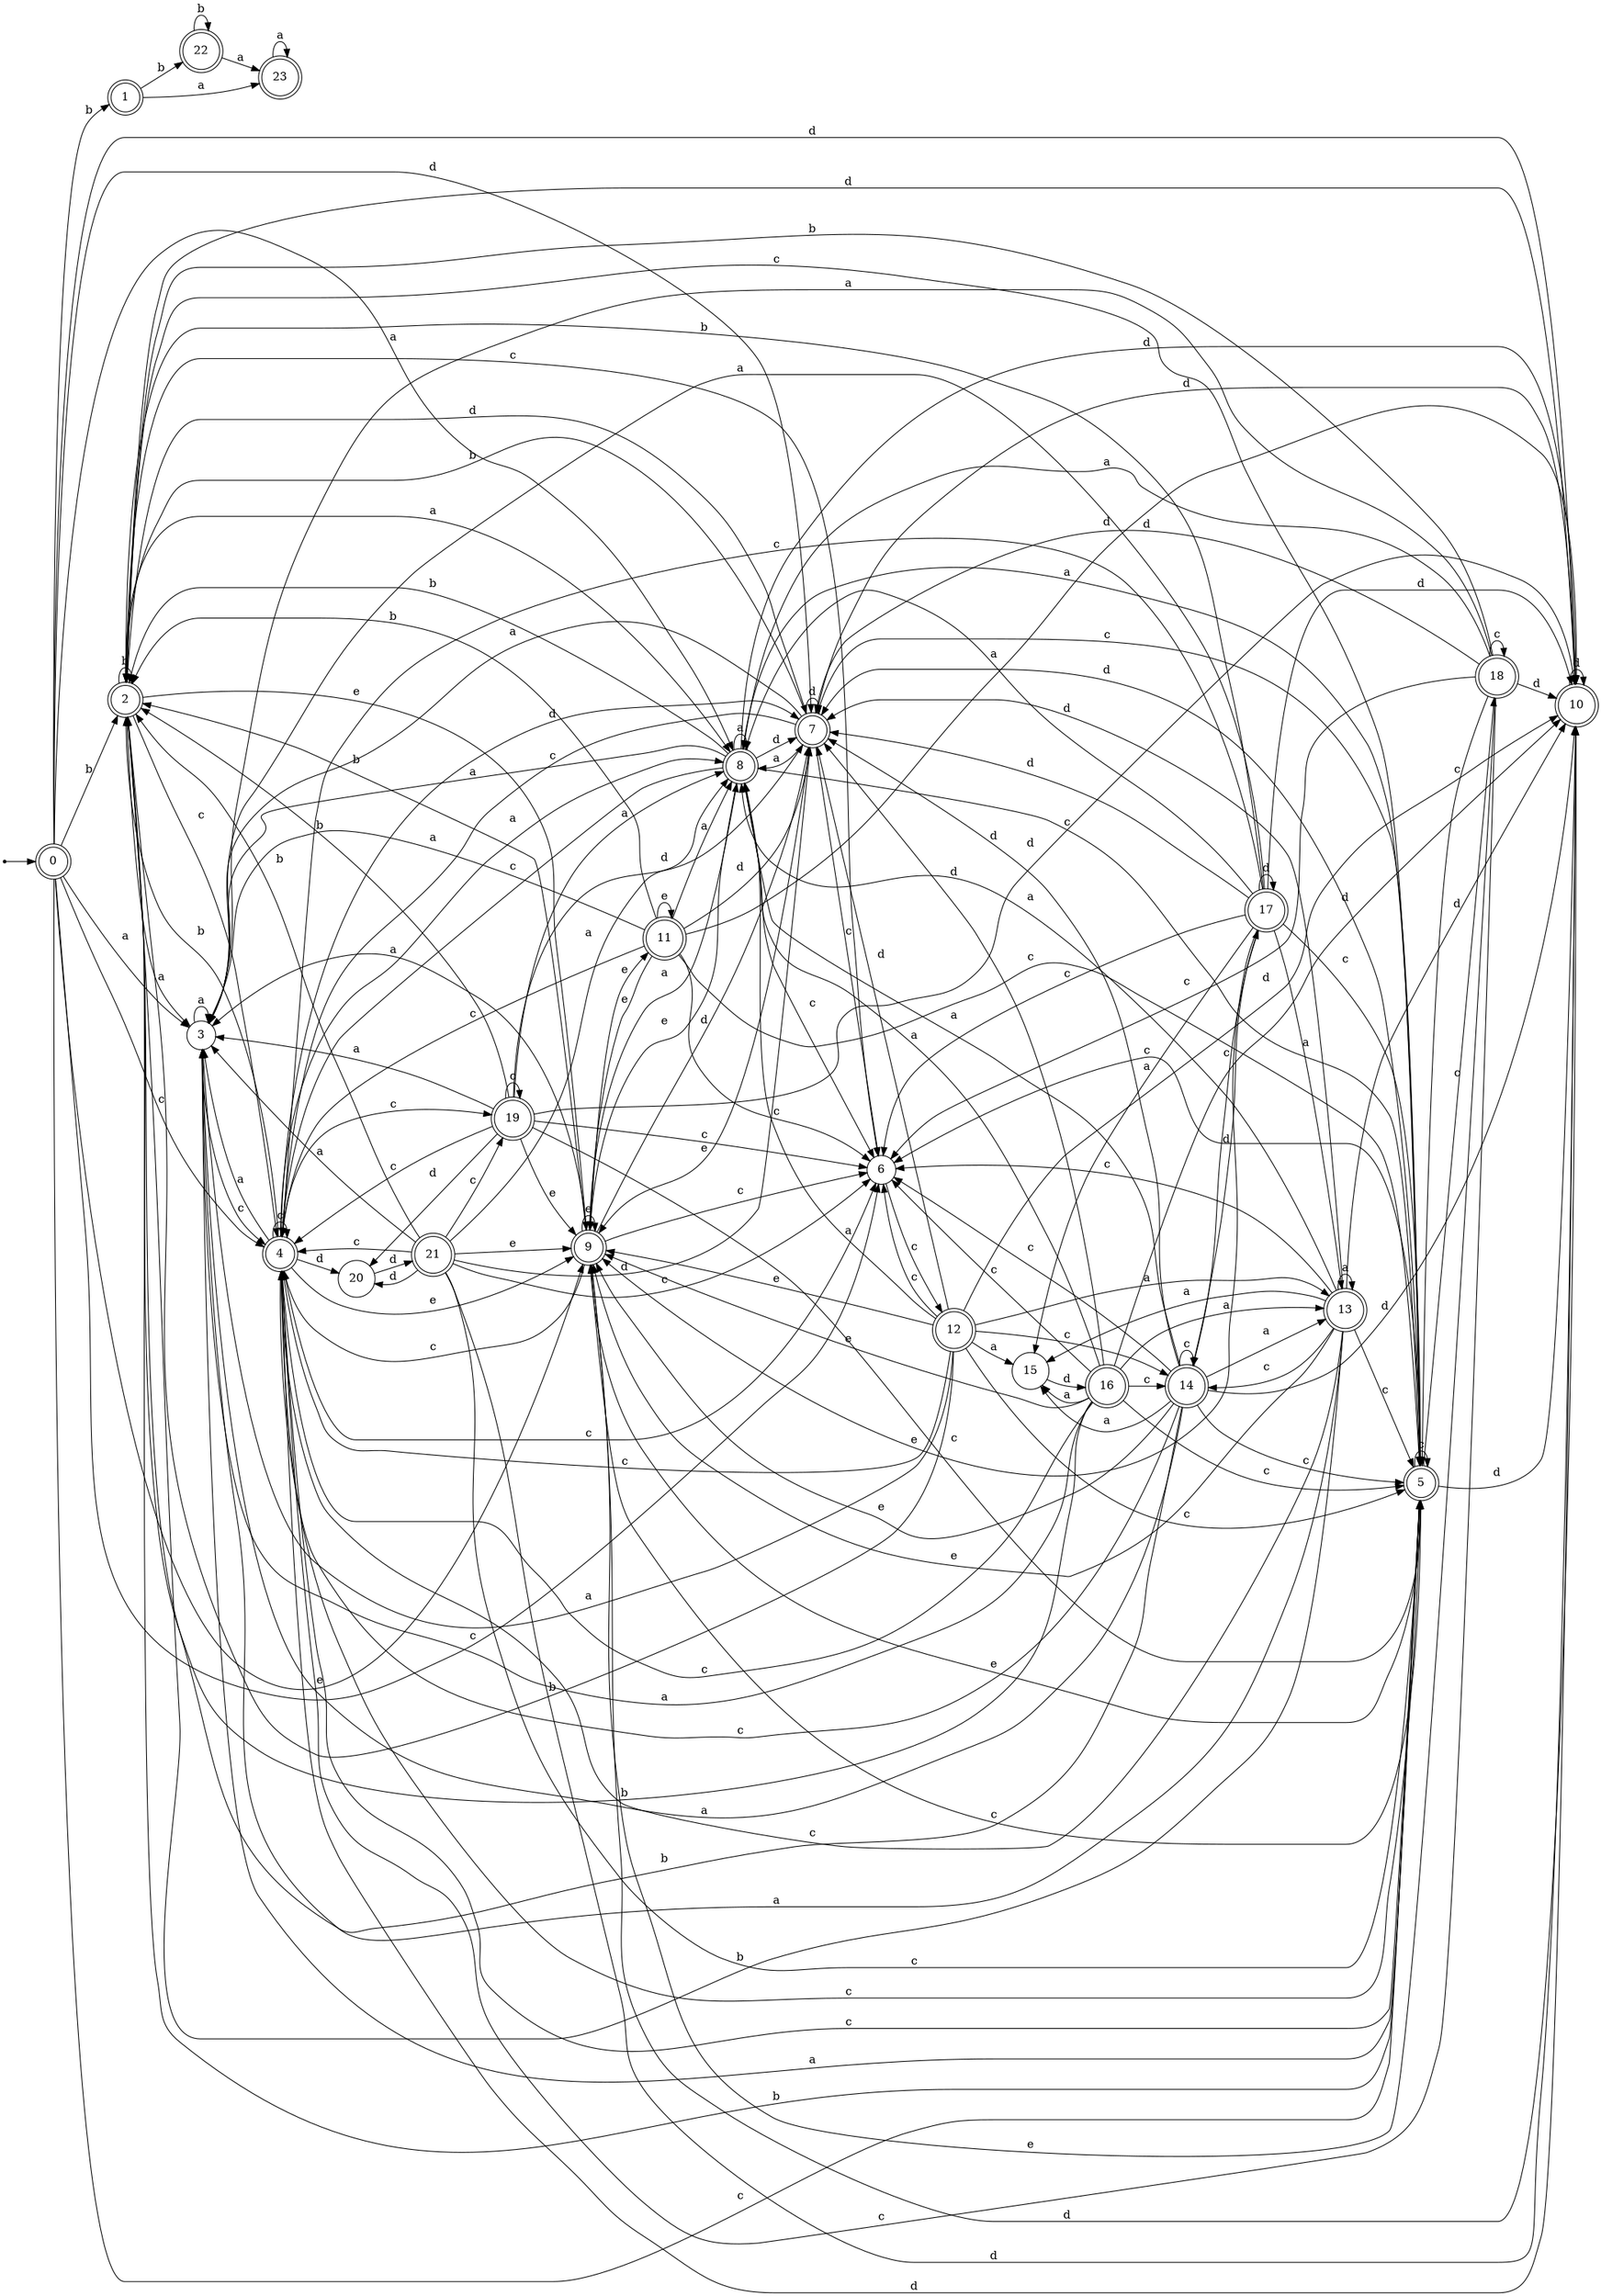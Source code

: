 digraph finite_state_machine {
rankdir=LR;
size="20,20";
node [shape = point]; "dummy0"
node [shape = doublecircle]; "0";"dummy0" -> "0";
node [shape = doublecircle]; "1";node [shape = doublecircle]; "2";node [shape = circle]; "3";
node [shape = doublecircle]; "4";node [shape = doublecircle]; "5";node [shape = circle]; "6";
node [shape = doublecircle]; "7";node [shape = doublecircle]; "8";node [shape = doublecircle]; "9";node [shape = doublecircle]; "10";node [shape = doublecircle]; "11";node [shape = doublecircle]; "12";node [shape = doublecircle]; "13";node [shape = doublecircle]; "14";node [shape = circle]; "15";
node [shape = doublecircle]; "16";node [shape = doublecircle]; "17";node [shape = doublecircle]; "18";node [shape = doublecircle]; "19";node [shape = circle]; "20";
node [shape = doublecircle]; "21";node [shape = doublecircle]; "22";node [shape = doublecircle]; "23";"0" -> "1" [label = "b"];
 "0" -> "2" [label = "b"];
 "0" -> "8" [label = "a"];
 "0" -> "3" [label = "a"];
 "0" -> "4" [label = "c"];
 "0" -> "5" [label = "c"];
 "0" -> "6" [label = "c"];
 "0" -> "10" [label = "d"];
 "0" -> "7" [label = "d"];
 "0" -> "9" [label = "e"];
 "10" -> "10" [label = "d"];
 "9" -> "9" [label = "e"];
 "9" -> "11" [label = "e"];
 "9" -> "2" [label = "b"];
 "9" -> "8" [label = "a"];
 "9" -> "3" [label = "a"];
 "9" -> "4" [label = "c"];
 "9" -> "5" [label = "c"];
 "9" -> "6" [label = "c"];
 "9" -> "10" [label = "d"];
 "9" -> "7" [label = "d"];
 "11" -> "9" [label = "e"];
 "11" -> "11" [label = "e"];
 "11" -> "2" [label = "b"];
 "11" -> "8" [label = "a"];
 "11" -> "3" [label = "a"];
 "11" -> "4" [label = "c"];
 "11" -> "5" [label = "c"];
 "11" -> "6" [label = "c"];
 "11" -> "10" [label = "d"];
 "11" -> "7" [label = "d"];
 "8" -> "8" [label = "a"];
 "8" -> "3" [label = "a"];
 "8" -> "10" [label = "d"];
 "8" -> "7" [label = "d"];
 "8" -> "2" [label = "b"];
 "8" -> "4" [label = "c"];
 "8" -> "5" [label = "c"];
 "8" -> "6" [label = "c"];
 "8" -> "9" [label = "e"];
 "7" -> "10" [label = "d"];
 "7" -> "7" [label = "d"];
 "7" -> "8" [label = "a"];
 "7" -> "3" [label = "a"];
 "7" -> "2" [label = "b"];
 "7" -> "4" [label = "c"];
 "7" -> "5" [label = "c"];
 "7" -> "6" [label = "c"];
 "7" -> "9" [label = "e"];
 "6" -> "12" [label = "c"];
 "12" -> "4" [label = "c"];
 "12" -> "5" [label = "c"];
 "12" -> "6" [label = "c"];
 "12" -> "14" [label = "c"];
 "12" -> "8" [label = "a"];
 "12" -> "3" [label = "a"];
 "12" -> "13" [label = "a"];
 "12" -> "15" [label = "a"];
 "12" -> "2" [label = "b"];
 "12" -> "10" [label = "d"];
 "12" -> "7" [label = "d"];
 "12" -> "9" [label = "e"];
 "15" -> "16" [label = "d"];
 "16" -> "8" [label = "a"];
 "16" -> "3" [label = "a"];
 "16" -> "13" [label = "a"];
 "16" -> "15" [label = "a"];
 "16" -> "4" [label = "c"];
 "16" -> "5" [label = "c"];
 "16" -> "14" [label = "c"];
 "16" -> "6" [label = "c"];
 "16" -> "2" [label = "b"];
 "16" -> "10" [label = "d"];
 "16" -> "7" [label = "d"];
 "16" -> "9" [label = "e"];
 "14" -> "4" [label = "c"];
 "14" -> "5" [label = "c"];
 "14" -> "14" [label = "c"];
 "14" -> "6" [label = "c"];
 "14" -> "17" [label = "d"];
 "14" -> "10" [label = "d"];
 "14" -> "7" [label = "d"];
 "14" -> "8" [label = "a"];
 "14" -> "3" [label = "a"];
 "14" -> "13" [label = "a"];
 "14" -> "15" [label = "a"];
 "14" -> "2" [label = "b"];
 "14" -> "9" [label = "e"];
 "17" -> "17" [label = "d"];
 "17" -> "10" [label = "d"];
 "17" -> "7" [label = "d"];
 "17" -> "4" [label = "c"];
 "17" -> "5" [label = "c"];
 "17" -> "14" [label = "c"];
 "17" -> "6" [label = "c"];
 "17" -> "8" [label = "a"];
 "17" -> "3" [label = "a"];
 "17" -> "13" [label = "a"];
 "17" -> "15" [label = "a"];
 "17" -> "2" [label = "b"];
 "17" -> "9" [label = "e"];
 "13" -> "8" [label = "a"];
 "13" -> "3" [label = "a"];
 "13" -> "13" [label = "a"];
 "13" -> "15" [label = "a"];
 "13" -> "4" [label = "c"];
 "13" -> "5" [label = "c"];
 "13" -> "14" [label = "c"];
 "13" -> "6" [label = "c"];
 "13" -> "2" [label = "b"];
 "13" -> "10" [label = "d"];
 "13" -> "7" [label = "d"];
 "13" -> "9" [label = "e"];
 "5" -> "18" [label = "c"];
 "5" -> "4" [label = "c"];
 "5" -> "5" [label = "c"];
 "5" -> "6" [label = "c"];
 "5" -> "2" [label = "b"];
 "5" -> "8" [label = "a"];
 "5" -> "3" [label = "a"];
 "5" -> "10" [label = "d"];
 "5" -> "7" [label = "d"];
 "5" -> "9" [label = "e"];
 "18" -> "18" [label = "c"];
 "18" -> "4" [label = "c"];
 "18" -> "5" [label = "c"];
 "18" -> "6" [label = "c"];
 "18" -> "2" [label = "b"];
 "18" -> "8" [label = "a"];
 "18" -> "3" [label = "a"];
 "18" -> "10" [label = "d"];
 "18" -> "7" [label = "d"];
 "18" -> "9" [label = "e"];
 "4" -> "19" [label = "c"];
 "4" -> "4" [label = "c"];
 "4" -> "5" [label = "c"];
 "4" -> "6" [label = "c"];
 "4" -> "8" [label = "a"];
 "4" -> "3" [label = "a"];
 "4" -> "10" [label = "d"];
 "4" -> "20" [label = "d"];
 "4" -> "7" [label = "d"];
 "4" -> "2" [label = "b"];
 "4" -> "9" [label = "e"];
 "20" -> "21" [label = "d"];
 "21" -> "10" [label = "d"];
 "21" -> "20" [label = "d"];
 "21" -> "7" [label = "d"];
 "21" -> "19" [label = "c"];
 "21" -> "4" [label = "c"];
 "21" -> "5" [label = "c"];
 "21" -> "6" [label = "c"];
 "21" -> "8" [label = "a"];
 "21" -> "3" [label = "a"];
 "21" -> "2" [label = "b"];
 "21" -> "9" [label = "e"];
 "19" -> "19" [label = "c"];
 "19" -> "4" [label = "c"];
 "19" -> "5" [label = "c"];
 "19" -> "6" [label = "c"];
 "19" -> "10" [label = "d"];
 "19" -> "20" [label = "d"];
 "19" -> "7" [label = "d"];
 "19" -> "8" [label = "a"];
 "19" -> "3" [label = "a"];
 "19" -> "2" [label = "b"];
 "19" -> "9" [label = "e"];
 "3" -> "3" [label = "a"];
 "3" -> "4" [label = "c"];
 "2" -> "2" [label = "b"];
 "2" -> "8" [label = "a"];
 "2" -> "3" [label = "a"];
 "2" -> "4" [label = "c"];
 "2" -> "5" [label = "c"];
 "2" -> "6" [label = "c"];
 "2" -> "10" [label = "d"];
 "2" -> "7" [label = "d"];
 "2" -> "9" [label = "e"];
 "1" -> "22" [label = "b"];
 "1" -> "23" [label = "a"];
 "23" -> "23" [label = "a"];
 "22" -> "22" [label = "b"];
 "22" -> "23" [label = "a"];
 }
